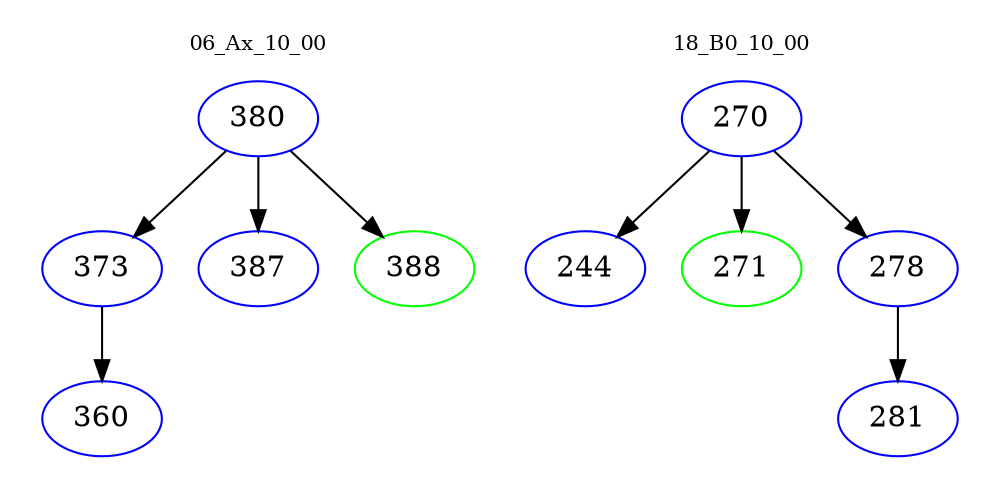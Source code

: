 digraph{
subgraph cluster_0 {
color = white
label = "06_Ax_10_00";
fontsize=10;
T0_380 [label="380", color="blue"]
T0_380 -> T0_373 [color="black"]
T0_373 [label="373", color="blue"]
T0_373 -> T0_360 [color="black"]
T0_360 [label="360", color="blue"]
T0_380 -> T0_387 [color="black"]
T0_387 [label="387", color="blue"]
T0_380 -> T0_388 [color="black"]
T0_388 [label="388", color="green"]
}
subgraph cluster_1 {
color = white
label = "18_B0_10_00";
fontsize=10;
T1_270 [label="270", color="blue"]
T1_270 -> T1_244 [color="black"]
T1_244 [label="244", color="blue"]
T1_270 -> T1_271 [color="black"]
T1_271 [label="271", color="green"]
T1_270 -> T1_278 [color="black"]
T1_278 [label="278", color="blue"]
T1_278 -> T1_281 [color="black"]
T1_281 [label="281", color="blue"]
}
}
